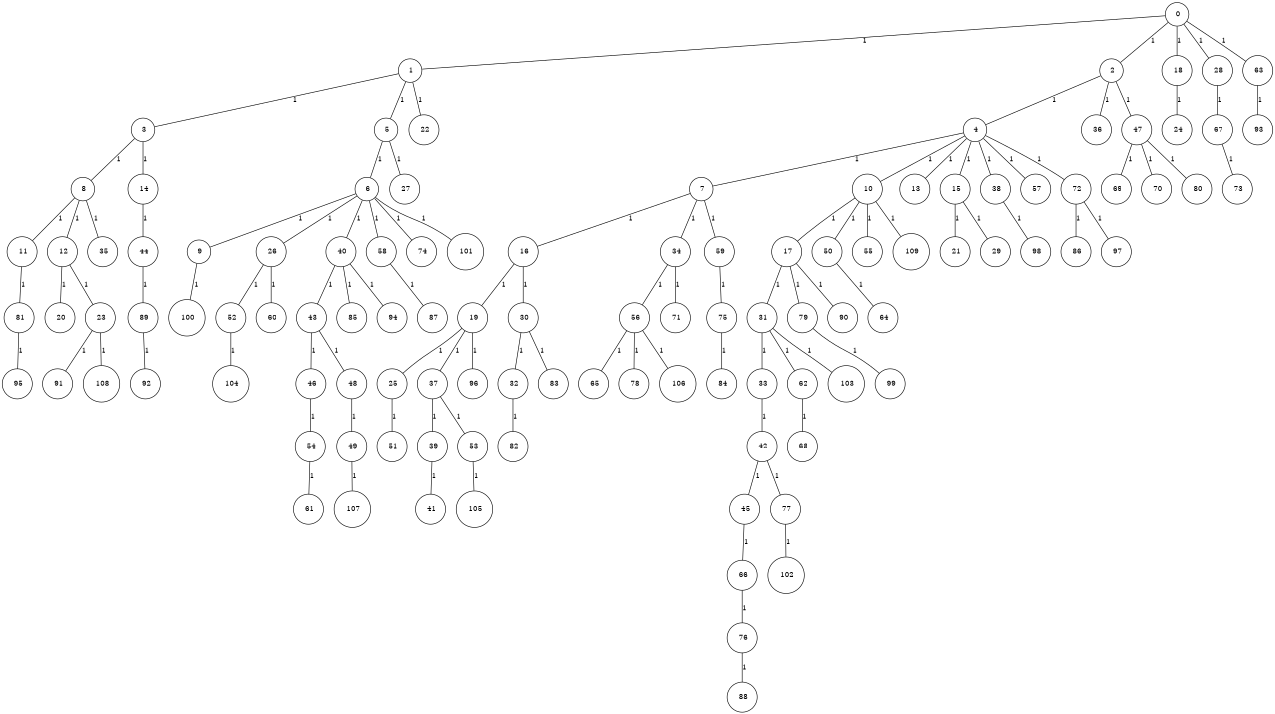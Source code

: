 graph G {
size="8.5,11;"
ratio = "expand;"
fixedsize="true;"
overlap="scale;"
node[shape=circle,width=.12,hight=.12,fontsize=12]
edge[fontsize=12]

0[label=" 0" color=black, pos="0.075248088,1.368153!"];
1[label=" 1" color=black, pos="2.6630116,0.044891253!"];
2[label=" 2" color=black, pos="0.62844844,1.0155367!"];
3[label=" 3" color=black, pos="2.6148592,0.11190643!"];
4[label=" 4" color=black, pos="1.9189516,2.0829787!"];
5[label=" 5" color=black, pos="0.7315554,1.9233538!"];
6[label=" 6" color=black, pos="2.9570799,1.5521887!"];
7[label=" 7" color=black, pos="2.5370213,0.52880112!"];
8[label=" 8" color=black, pos="1.4352759,1.3111871!"];
9[label=" 9" color=black, pos="1.60844,0.14943924!"];
10[label=" 10" color=black, pos="2.4772098,1.0070417!"];
11[label=" 11" color=black, pos="0.2776879,2.2356658!"];
12[label=" 12" color=black, pos="0.48136123,1.4001267!"];
13[label=" 13" color=black, pos="2.6200157,2.334054!"];
14[label=" 14" color=black, pos="2.5025526,1.0321217!"];
15[label=" 15" color=black, pos="0.28042909,1.6518433!"];
16[label=" 16" color=black, pos="0.45787694,2.8139925!"];
17[label=" 17" color=black, pos="1.3191088,0.30320539!"];
18[label=" 18" color=black, pos="2.1284077,0.8883875!"];
19[label=" 19" color=black, pos="1.4291952,1.6027351!"];
20[label=" 20" color=black, pos="1.4426979,1.123473!"];
21[label=" 21" color=black, pos="2.3263422,1.6398091!"];
22[label=" 22" color=black, pos="2.3437696,2.8684687!"];
23[label=" 23" color=black, pos="1.2328537,0.33990373!"];
24[label=" 24" color=black, pos="2.4833424,1.7570476!"];
25[label=" 25" color=black, pos="2.1173281,0.59876974!"];
26[label=" 26" color=black, pos="2.3705001,1.6518314!"];
27[label=" 27" color=black, pos="0.61121057,0.71025169!"];
28[label=" 28" color=black, pos="0.25742828,2.116622!"];
29[label=" 29" color=black, pos="2.2912517,0.41266531!"];
30[label=" 30" color=black, pos="2.428362,0.25922011!"];
31[label=" 31" color=black, pos="1.801446,1.3519464!"];
32[label=" 32" color=black, pos="1.7530201,0.087239672!"];
33[label=" 33" color=black, pos="0.16924696,2.116084!"];
34[label=" 34" color=black, pos="2.1731667,1.3394423!"];
35[label=" 35" color=black, pos="0.022481913,2.8382857!"];
36[label=" 36" color=black, pos="0.88341873,2.8636807!"];
37[label=" 37" color=black, pos="2.7113388,0.80969184!"];
38[label=" 38" color=black, pos="0.55748002,0.80091652!"];
39[label=" 39" color=black, pos="2.6680358,1.6437145!"];
40[label=" 40" color=black, pos="0.26185684,1.2914041!"];
41[label=" 41" color=black, pos="0.41696361,2.9708508!"];
42[label=" 42" color=black, pos="0.17540344,1.3745075!"];
43[label=" 43" color=black, pos="0.35998712,0.47779555!"];
44[label=" 44" color=black, pos="0.16770085,1.4180763!"];
45[label=" 45" color=black, pos="0.61782224,2.0187405!"];
46[label=" 46" color=black, pos="0.29668011,2.5342283!"];
47[label=" 47" color=black, pos="2.9725199,1.3857718!"];
48[label=" 48" color=black, pos="0.90889703,2.6654805!"];
49[label=" 49" color=black, pos="1.0846639,2.9159909!"];
50[label=" 50" color=black, pos="0.94662446,0.45795273!"];
51[label=" 51" color=black, pos="1.5032916,2.5500174!"];
52[label=" 52" color=black, pos="0.27722451,2.5500321!"];
53[label=" 53" color=black, pos="1.1958619,1.070349!"];
54[label=" 54" color=black, pos="1.3884296,1.4572579!"];
55[label=" 55" color=black, pos="0.78252016,1.5953262!"];
56[label=" 56" color=black, pos="0.52020558,1.0172778!"];
57[label=" 57" color=black, pos="2.897138,0.86493689!"];
58[label=" 58" color=black, pos="2.2237671,1.1503741!"];
59[label=" 59" color=black, pos="2.2586379,0.39805109!"];
60[label=" 60" color=black, pos="2.6684852,1.4309092!"];
61[label=" 61" color=black, pos="2.5168557,2.3568891!"];
62[label=" 62" color=black, pos="0.10583548,0.26623479!"];
63[label=" 63" color=black, pos="0.6571767,1.5797728!"];
64[label=" 64" color=black, pos="1.1223677,0.78225179!"];
65[label=" 65" color=black, pos="1.5303194,2.8632682!"];
66[label=" 66" color=black, pos="1.9700783,2.4811452!"];
67[label=" 67" color=black, pos="2.7140337,2.7645786!"];
68[label=" 68" color=black, pos="1.8272794,2.2468661!"];
69[label=" 69" color=black, pos="2.6967459,2.2494205!"];
70[label=" 70" color=black, pos="0.41790216,0.69093701!"];
71[label=" 71" color=black, pos="1.3772163,0.25246113!"];
72[label=" 72" color=black, pos="2.8677605,1.5190896!"];
73[label=" 73" color=black, pos="0.68190159,1.1521664!"];
74[label=" 74" color=black, pos="2.3960001,2.880696!"];
75[label=" 75" color=black, pos="0.51250781,0.49255275!"];
76[label=" 76" color=black, pos="0.84076236,0.68392243!"];
77[label=" 77" color=black, pos="2.343174,1.3400896!"];
78[label=" 78" color=black, pos="2.4489982,2.836155!"];
79[label=" 79" color=black, pos="0.30173647,0.32579845!"];
80[label=" 80" color=black, pos="2.123329,2.5675768!"];
81[label=" 81" color=black, pos="0.22724593,1.4572105!"];
82[label=" 82" color=black, pos="2.3530547,0.73327981!"];
83[label=" 83" color=black, pos="0.98318114,2.2053498!"];
84[label=" 84" color=black, pos="0.96525136,1.3614517!"];
85[label=" 85" color=black, pos="1.8226151,2.0695014!"];
86[label=" 86" color=black, pos="1.732568,1.0978279!"];
87[label=" 87" color=black, pos="0.99427251,2.2038014!"];
88[label=" 88" color=black, pos="2.2685144,0.92283211!"];
89[label=" 89" color=black, pos="1.4911214,1.1190064!"];
90[label=" 90" color=black, pos="0.71794909,2.7097387!"];
91[label=" 91" color=black, pos="0.078118735,2.5250737!"];
92[label=" 92" color=black, pos="0.80436065,0.35179542!"];
93[label=" 93" color=black, pos="1.5880668,0.89858915!"];
94[label=" 94" color=black, pos="1.3269533,0.35493931!"];
95[label=" 95" color=black, pos="2.4200434,0.43882729!"];
96[label=" 96" color=black, pos="0.33011896,0.18431815!"];
97[label=" 97" color=black, pos="1.741702,0.66541651!"];
98[label=" 98" color=black, pos="2.1556107,0.16078129!"];
99[label=" 99" color=black, pos="0.29024362,2.2770995!"];
100[label=" 100" color=black, pos="0.57238048,1.72158!"];
101[label=" 101" color=black, pos="2.0501918,2.4810822!"];
102[label=" 102" color=black, pos="2.6165862,0.69837085!"];
103[label=" 103" color=black, pos="1.3947622,1.7251874!"];
104[label=" 104" color=black, pos="2.4988575,0.54612154!"];
105[label=" 105" color=black, pos="2.21283,1.7002106!"];
106[label=" 106" color=black, pos="1.5866932,1.6021701!"];
107[label=" 107" color=black, pos="1.5468469,1.9715411!"];
108[label=" 108" color=black, pos="1.5081646,1.2796747!"];
109[label=" 109" color=black, pos="0.31329034,1.9355014!"];
0--1[label="1"]
0--2[label="1"]
0--18[label="1"]
0--28[label="1"]
0--63[label="1"]
1--3[label="1"]
1--5[label="1"]
1--22[label="1"]
2--4[label="1"]
2--36[label="1"]
2--47[label="1"]
3--8[label="1"]
3--14[label="1"]
4--7[label="1"]
4--10[label="1"]
4--13[label="1"]
4--15[label="1"]
4--38[label="1"]
4--57[label="1"]
4--72[label="1"]
5--6[label="1"]
5--27[label="1"]
6--9[label="1"]
6--26[label="1"]
6--40[label="1"]
6--58[label="1"]
6--74[label="1"]
6--101[label="1"]
7--16[label="1"]
7--34[label="1"]
7--59[label="1"]
8--11[label="1"]
8--12[label="1"]
8--35[label="1"]
9--100[label="1"]
10--17[label="1"]
10--50[label="1"]
10--55[label="1"]
10--109[label="1"]
11--81[label="1"]
12--20[label="1"]
12--23[label="1"]
14--44[label="1"]
15--21[label="1"]
15--29[label="1"]
16--19[label="1"]
16--30[label="1"]
17--31[label="1"]
17--79[label="1"]
17--90[label="1"]
18--24[label="1"]
19--25[label="1"]
19--37[label="1"]
19--96[label="1"]
23--91[label="1"]
23--108[label="1"]
25--51[label="1"]
26--52[label="1"]
26--60[label="1"]
28--67[label="1"]
30--32[label="1"]
30--83[label="1"]
31--33[label="1"]
31--62[label="1"]
31--103[label="1"]
32--82[label="1"]
33--42[label="1"]
34--56[label="1"]
34--71[label="1"]
37--39[label="1"]
37--53[label="1"]
38--98[label="1"]
39--41[label="1"]
40--43[label="1"]
40--85[label="1"]
40--94[label="1"]
42--45[label="1"]
42--77[label="1"]
43--46[label="1"]
43--48[label="1"]
44--89[label="1"]
45--66[label="1"]
46--54[label="1"]
47--69[label="1"]
47--70[label="1"]
47--80[label="1"]
48--49[label="1"]
49--107[label="1"]
50--64[label="1"]
52--104[label="1"]
53--105[label="1"]
54--61[label="1"]
56--65[label="1"]
56--78[label="1"]
56--106[label="1"]
58--87[label="1"]
59--75[label="1"]
62--68[label="1"]
63--93[label="1"]
66--76[label="1"]
67--73[label="1"]
72--86[label="1"]
72--97[label="1"]
75--84[label="1"]
76--88[label="1"]
77--102[label="1"]
79--99[label="1"]
81--95[label="1"]
89--92[label="1"]

}
